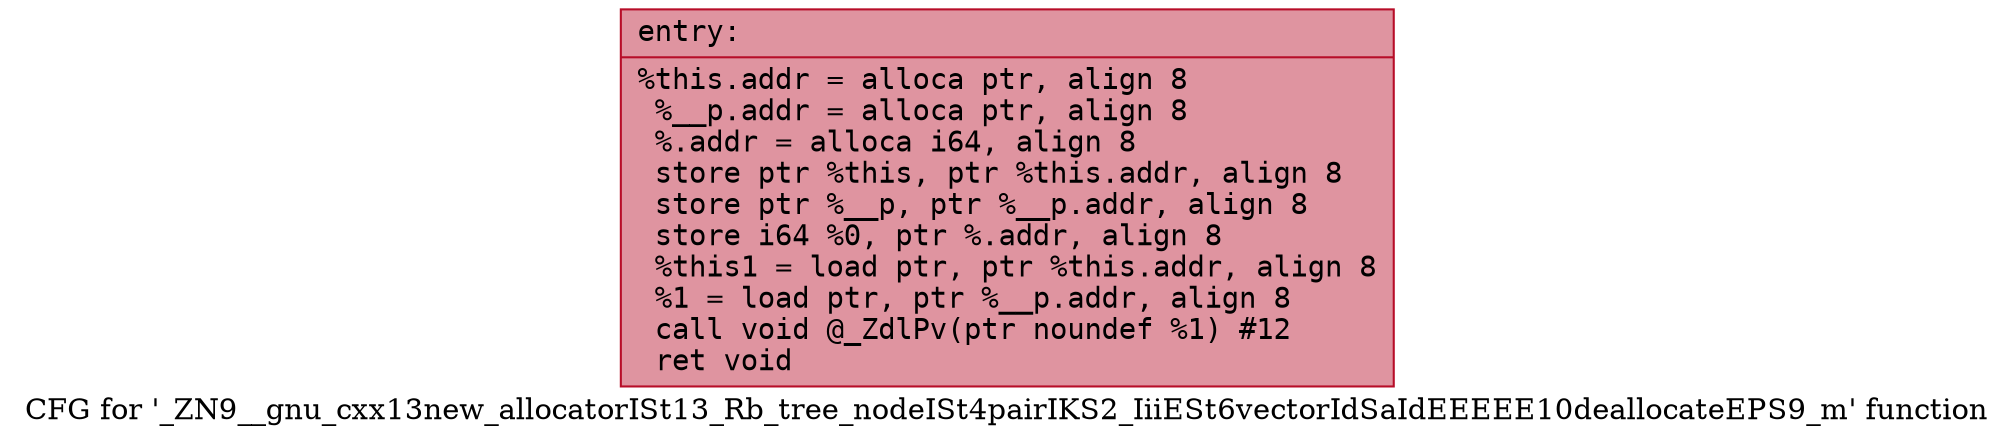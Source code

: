 digraph "CFG for '_ZN9__gnu_cxx13new_allocatorISt13_Rb_tree_nodeISt4pairIKS2_IiiESt6vectorIdSaIdEEEEE10deallocateEPS9_m' function" {
	label="CFG for '_ZN9__gnu_cxx13new_allocatorISt13_Rb_tree_nodeISt4pairIKS2_IiiESt6vectorIdSaIdEEEEE10deallocateEPS9_m' function";

	Node0x55e722d5b030 [shape=record,color="#b70d28ff", style=filled, fillcolor="#b70d2870" fontname="Courier",label="{entry:\l|  %this.addr = alloca ptr, align 8\l  %__p.addr = alloca ptr, align 8\l  %.addr = alloca i64, align 8\l  store ptr %this, ptr %this.addr, align 8\l  store ptr %__p, ptr %__p.addr, align 8\l  store i64 %0, ptr %.addr, align 8\l  %this1 = load ptr, ptr %this.addr, align 8\l  %1 = load ptr, ptr %__p.addr, align 8\l  call void @_ZdlPv(ptr noundef %1) #12\l  ret void\l}"];
}
